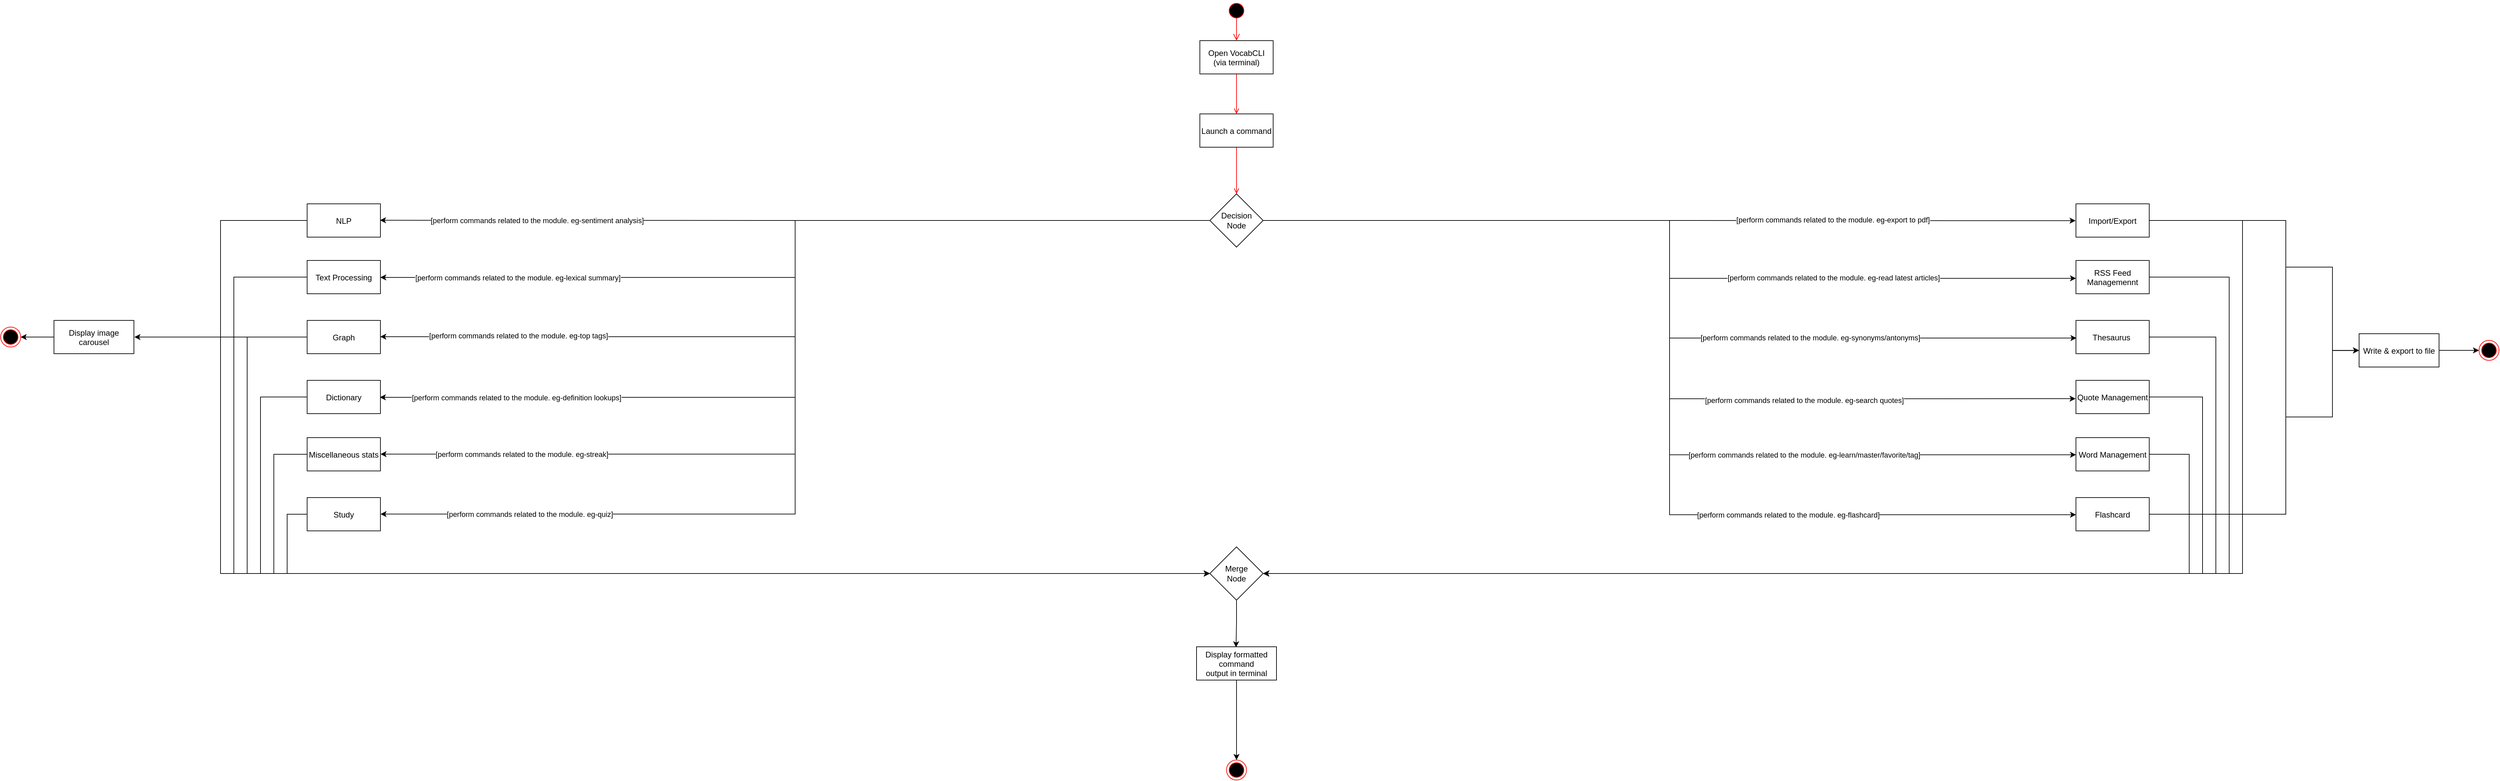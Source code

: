 <mxfile version="20.7.4" type="device"><diagram name="Page-1" id="e7e014a7-5840-1c2e-5031-d8a46d1fe8dd"><mxGraphModel dx="4307" dy="1107" grid="1" gridSize="10" guides="1" tooltips="1" connect="1" arrows="1" fold="1" page="1" pageScale="1" pageWidth="1169" pageHeight="826" background="none" math="0" shadow="0"><root><mxCell id="0"/><mxCell id="1" parent="0"/><mxCell id="6" value="" style="edgeStyle=elbowEdgeStyle;elbow=horizontal;verticalAlign=bottom;endArrow=open;endSize=8;strokeColor=#FF0000;endFill=1;rounded=0" parent="1" target="7" edge="1"><mxGeometry x="490" y="160" as="geometry"><mxPoint x="505" y="230" as="targetPoint"/><mxPoint x="505" y="190" as="sourcePoint"/></mxGeometry></mxCell><mxCell id="9" value="" style="endArrow=open;strokeColor=#FF0000;endFill=1;rounded=0" parent="1" source="7" target="8" edge="1"><mxGeometry relative="1" as="geometry"/></mxCell><mxCell id="11" value="" style="endArrow=open;strokeColor=#FF0000;endFill=1;rounded=0;entryX=0.5;entryY=0;entryDx=0;entryDy=0;" parent="1" source="8" target="NMVr2woEJcwZ9VGLBk0J-44" edge="1"><mxGeometry relative="1" as="geometry"><mxPoint x="505" y="460" as="targetPoint"/></mxGeometry></mxCell><mxCell id="7" value="Open VocabCLI&#10;(via terminal)" style="" parent="1" vertex="1"><mxGeometry x="450" y="230" width="110" height="50" as="geometry"/></mxCell><mxCell id="8" value="Launch a command" style="" parent="1" vertex="1"><mxGeometry x="450" y="340" width="110" height="50" as="geometry"/></mxCell><mxCell id="5" value="" style="ellipse;shape=startState;fillColor=#000000;strokeColor=#ff0000;" parent="1" vertex="1"><mxGeometry x="490" y="170" width="30" height="30" as="geometry"/></mxCell><mxCell id="NMVr2woEJcwZ9VGLBk0J-41" value="" style="ellipse;html=1;shape=endState;fillColor=#000000;strokeColor=#ff0000;" vertex="1" parent="1"><mxGeometry x="490" y="1310" width="30" height="30" as="geometry"/></mxCell><mxCell id="NMVr2woEJcwZ9VGLBk0J-45" style="edgeStyle=orthogonalEdgeStyle;rounded=0;orthogonalLoop=1;jettySize=auto;html=1;exitX=1;exitY=0.5;exitDx=0;exitDy=0;entryX=-0.005;entryY=0.506;entryDx=0;entryDy=0;entryPerimeter=0;" edge="1" parent="1" source="NMVr2woEJcwZ9VGLBk0J-44" target="NMVr2woEJcwZ9VGLBk0J-56"><mxGeometry relative="1" as="geometry"><mxPoint x="670" y="500" as="targetPoint"/></mxGeometry></mxCell><mxCell id="NMVr2woEJcwZ9VGLBk0J-89" value="[perform commands related to the module. eg-export to pdf]" style="edgeLabel;html=1;align=center;verticalAlign=middle;resizable=0;points=[];" vertex="1" connectable="0" parent="NMVr2woEJcwZ9VGLBk0J-45"><mxGeometry x="0.402" y="2" relative="1" as="geometry"><mxPoint as="offset"/></mxGeometry></mxCell><mxCell id="NMVr2woEJcwZ9VGLBk0J-46" style="edgeStyle=orthogonalEdgeStyle;rounded=0;orthogonalLoop=1;jettySize=auto;html=1;entryX=0.994;entryY=0.493;entryDx=0;entryDy=0;entryPerimeter=0;" edge="1" parent="1" source="NMVr2woEJcwZ9VGLBk0J-44" target="NMVr2woEJcwZ9VGLBk0J-47"><mxGeometry relative="1" as="geometry"><mxPoint x="310" y="500" as="targetPoint"/></mxGeometry></mxCell><mxCell id="NMVr2woEJcwZ9VGLBk0J-82" value="[perform commands related to the module. eg-sentiment analysis]" style="edgeLabel;html=1;align=center;verticalAlign=middle;resizable=0;points=[];" vertex="1" connectable="0" parent="NMVr2woEJcwZ9VGLBk0J-46"><mxGeometry x="0.74" y="-3" relative="1" as="geometry"><mxPoint x="73" y="3" as="offset"/></mxGeometry></mxCell><mxCell id="NMVr2woEJcwZ9VGLBk0J-61" style="edgeStyle=orthogonalEdgeStyle;rounded=0;orthogonalLoop=1;jettySize=auto;html=1;exitX=0;exitY=0.5;exitDx=0;exitDy=0;entryX=0.998;entryY=0.51;entryDx=0;entryDy=0;entryPerimeter=0;exitPerimeter=0;" edge="1" parent="1" source="NMVr2woEJcwZ9VGLBk0J-44" target="NMVr2woEJcwZ9VGLBk0J-54"><mxGeometry relative="1" as="geometry"/></mxCell><mxCell id="NMVr2woEJcwZ9VGLBk0J-84" value="[perform commands related to the module. eg-lexical summary]" style="edgeLabel;html=1;align=center;verticalAlign=middle;resizable=0;points=[];" vertex="1" connectable="0" parent="NMVr2woEJcwZ9VGLBk0J-61"><mxGeometry x="0.69" relative="1" as="geometry"><mxPoint as="offset"/></mxGeometry></mxCell><mxCell id="NMVr2woEJcwZ9VGLBk0J-62" style="edgeStyle=orthogonalEdgeStyle;rounded=0;orthogonalLoop=1;jettySize=auto;html=1;exitX=0;exitY=0.5;exitDx=0;exitDy=0;entryX=0.998;entryY=0.489;entryDx=0;entryDy=0;entryPerimeter=0;" edge="1" parent="1" source="NMVr2woEJcwZ9VGLBk0J-44" target="NMVr2woEJcwZ9VGLBk0J-48"><mxGeometry relative="1" as="geometry"/></mxCell><mxCell id="NMVr2woEJcwZ9VGLBk0J-85" value="[perform commands related to the module. eg-top tags]" style="edgeLabel;html=1;align=center;verticalAlign=middle;resizable=0;points=[];" vertex="1" connectable="0" parent="NMVr2woEJcwZ9VGLBk0J-62"><mxGeometry x="0.709" y="-2" relative="1" as="geometry"><mxPoint as="offset"/></mxGeometry></mxCell><mxCell id="NMVr2woEJcwZ9VGLBk0J-63" style="edgeStyle=orthogonalEdgeStyle;rounded=0;orthogonalLoop=1;jettySize=auto;html=1;exitX=0;exitY=0.5;exitDx=0;exitDy=0;entryX=1.001;entryY=0.496;entryDx=0;entryDy=0;entryPerimeter=0;" edge="1" parent="1" source="NMVr2woEJcwZ9VGLBk0J-44" target="NMVr2woEJcwZ9VGLBk0J-55"><mxGeometry relative="1" as="geometry"/></mxCell><mxCell id="NMVr2woEJcwZ9VGLBk0J-88" value="[perform commands related to the module. eg-streak]" style="edgeLabel;html=1;align=center;verticalAlign=middle;resizable=0;points=[];" vertex="1" connectable="0" parent="NMVr2woEJcwZ9VGLBk0J-63"><mxGeometry x="0.735" relative="1" as="geometry"><mxPoint as="offset"/></mxGeometry></mxCell><mxCell id="NMVr2woEJcwZ9VGLBk0J-64" style="edgeStyle=orthogonalEdgeStyle;rounded=0;orthogonalLoop=1;jettySize=auto;html=1;exitX=0;exitY=0.5;exitDx=0;exitDy=0;entryX=0.992;entryY=0.51;entryDx=0;entryDy=0;entryPerimeter=0;" edge="1" parent="1" source="NMVr2woEJcwZ9VGLBk0J-44" target="NMVr2woEJcwZ9VGLBk0J-49"><mxGeometry relative="1" as="geometry"/></mxCell><mxCell id="NMVr2woEJcwZ9VGLBk0J-87" value="[perform commands related to the module. eg-definition lookups]" style="edgeLabel;html=1;align=center;verticalAlign=middle;resizable=0;points=[];" vertex="1" connectable="0" parent="NMVr2woEJcwZ9VGLBk0J-64"><mxGeometry x="0.729" relative="1" as="geometry"><mxPoint as="offset"/></mxGeometry></mxCell><mxCell id="NMVr2woEJcwZ9VGLBk0J-65" style="edgeStyle=orthogonalEdgeStyle;rounded=0;orthogonalLoop=1;jettySize=auto;html=1;exitX=1;exitY=0.5;exitDx=0;exitDy=0;entryX=0.001;entryY=0.537;entryDx=0;entryDy=0;entryPerimeter=0;" edge="1" parent="1" source="NMVr2woEJcwZ9VGLBk0J-44" target="NMVr2woEJcwZ9VGLBk0J-53"><mxGeometry relative="1" as="geometry"/></mxCell><mxCell id="NMVr2woEJcwZ9VGLBk0J-90" value="[perform commands related to the module. eg-read latest articles]" style="edgeLabel;html=1;align=center;verticalAlign=middle;resizable=0;points=[];" vertex="1" connectable="0" parent="NMVr2woEJcwZ9VGLBk0J-65"><mxGeometry x="0.378" y="1" relative="1" as="geometry"><mxPoint x="42" as="offset"/></mxGeometry></mxCell><mxCell id="NMVr2woEJcwZ9VGLBk0J-66" style="edgeStyle=orthogonalEdgeStyle;rounded=0;orthogonalLoop=1;jettySize=auto;html=1;exitX=1;exitY=0.5;exitDx=0;exitDy=0;entryX=0.007;entryY=0.53;entryDx=0;entryDy=0;entryPerimeter=0;" edge="1" parent="1" source="NMVr2woEJcwZ9VGLBk0J-44" target="NMVr2woEJcwZ9VGLBk0J-51"><mxGeometry relative="1" as="geometry"/></mxCell><mxCell id="NMVr2woEJcwZ9VGLBk0J-91" value="[perform commands related to the module. eg-synonyms/antonyms]" style="edgeLabel;html=1;align=center;verticalAlign=middle;resizable=0;points=[];" vertex="1" connectable="0" parent="NMVr2woEJcwZ9VGLBk0J-66"><mxGeometry x="0.427" y="1" relative="1" as="geometry"><mxPoint as="offset"/></mxGeometry></mxCell><mxCell id="NMVr2woEJcwZ9VGLBk0J-44" value="Decision&lt;br&gt;Node" style="rhombus;whiteSpace=wrap;html=1;" vertex="1" parent="1"><mxGeometry x="465" y="460" width="80" height="80" as="geometry"/></mxCell><mxCell id="NMVr2woEJcwZ9VGLBk0J-71" style="edgeStyle=orthogonalEdgeStyle;rounded=0;orthogonalLoop=1;jettySize=auto;html=1;entryX=0;entryY=0.5;entryDx=0;entryDy=0;" edge="1" parent="1" source="NMVr2woEJcwZ9VGLBk0J-47" target="NMVr2woEJcwZ9VGLBk0J-69"><mxGeometry relative="1" as="geometry"><mxPoint x="-435.0" y="1130" as="targetPoint"/><Array as="points"><mxPoint x="-1020" y="500"/><mxPoint x="-1020" y="1030"/></Array></mxGeometry></mxCell><mxCell id="NMVr2woEJcwZ9VGLBk0J-47" value="NLP" style="" vertex="1" parent="1"><mxGeometry x="-890" y="475" width="110" height="50" as="geometry"/></mxCell><mxCell id="NMVr2woEJcwZ9VGLBk0J-73" style="edgeStyle=orthogonalEdgeStyle;rounded=0;orthogonalLoop=1;jettySize=auto;html=1;entryX=0;entryY=0.5;entryDx=0;entryDy=0;" edge="1" parent="1" source="NMVr2woEJcwZ9VGLBk0J-48" target="NMVr2woEJcwZ9VGLBk0J-69"><mxGeometry relative="1" as="geometry"><mxPoint x="-435.0" y="1130" as="targetPoint"/><Array as="points"><mxPoint x="-980" y="675"/><mxPoint x="-980" y="1030"/></Array></mxGeometry></mxCell><mxCell id="NMVr2woEJcwZ9VGLBk0J-107" style="edgeStyle=orthogonalEdgeStyle;rounded=0;orthogonalLoop=1;jettySize=auto;html=1;entryX=1.006;entryY=0.5;entryDx=0;entryDy=0;entryPerimeter=0;" edge="1" parent="1" source="NMVr2woEJcwZ9VGLBk0J-48" target="NMVr2woEJcwZ9VGLBk0J-102"><mxGeometry relative="1" as="geometry"/></mxCell><mxCell id="NMVr2woEJcwZ9VGLBk0J-48" value="Graph" style="" vertex="1" parent="1"><mxGeometry x="-890" y="650" width="110" height="50" as="geometry"/></mxCell><mxCell id="NMVr2woEJcwZ9VGLBk0J-74" style="edgeStyle=orthogonalEdgeStyle;rounded=0;orthogonalLoop=1;jettySize=auto;html=1;entryX=0;entryY=0.5;entryDx=0;entryDy=0;" edge="1" parent="1" source="NMVr2woEJcwZ9VGLBk0J-49" target="NMVr2woEJcwZ9VGLBk0J-69"><mxGeometry relative="1" as="geometry"><mxPoint x="-150" y="1160" as="targetPoint"/><Array as="points"><mxPoint x="-960" y="765"/><mxPoint x="-960" y="1030"/></Array></mxGeometry></mxCell><mxCell id="NMVr2woEJcwZ9VGLBk0J-49" value="Dictionary" style="" vertex="1" parent="1"><mxGeometry x="-890" y="740" width="110" height="50" as="geometry"/></mxCell><mxCell id="NMVr2woEJcwZ9VGLBk0J-80" style="edgeStyle=orthogonalEdgeStyle;rounded=0;orthogonalLoop=1;jettySize=auto;html=1;entryX=1;entryY=0.5;entryDx=0;entryDy=0;" edge="1" parent="1" source="NMVr2woEJcwZ9VGLBk0J-50" target="NMVr2woEJcwZ9VGLBk0J-69"><mxGeometry relative="1" as="geometry"><mxPoint x="1400" y="1120" as="targetPoint"/><Array as="points"><mxPoint x="1935" y="851"/><mxPoint x="1935" y="1030"/></Array></mxGeometry></mxCell><mxCell id="NMVr2woEJcwZ9VGLBk0J-50" value="Word Management" style="" vertex="1" parent="1"><mxGeometry x="1765" y="826" width="110" height="50" as="geometry"/></mxCell><mxCell id="NMVr2woEJcwZ9VGLBk0J-78" style="edgeStyle=orthogonalEdgeStyle;rounded=0;orthogonalLoop=1;jettySize=auto;html=1;entryX=1;entryY=0.5;entryDx=0;entryDy=0;" edge="1" parent="1" source="NMVr2woEJcwZ9VGLBk0J-51" target="NMVr2woEJcwZ9VGLBk0J-69"><mxGeometry relative="1" as="geometry"><mxPoint x="1380" y="1130" as="targetPoint"/><Array as="points"><mxPoint x="1975" y="675"/><mxPoint x="1975" y="1030"/></Array></mxGeometry></mxCell><mxCell id="NMVr2woEJcwZ9VGLBk0J-51" value="Thesaurus " style="" vertex="1" parent="1"><mxGeometry x="1765" y="650" width="110" height="50" as="geometry"/></mxCell><mxCell id="NMVr2woEJcwZ9VGLBk0J-79" style="edgeStyle=orthogonalEdgeStyle;rounded=0;orthogonalLoop=1;jettySize=auto;html=1;entryX=1;entryY=0.5;entryDx=0;entryDy=0;" edge="1" parent="1" source="NMVr2woEJcwZ9VGLBk0J-52" target="NMVr2woEJcwZ9VGLBk0J-69"><mxGeometry relative="1" as="geometry"><mxPoint x="1380" y="1130" as="targetPoint"/><Array as="points"><mxPoint x="1955" y="765"/><mxPoint x="1955" y="1030"/></Array></mxGeometry></mxCell><mxCell id="NMVr2woEJcwZ9VGLBk0J-52" value="Quote Management" style="" vertex="1" parent="1"><mxGeometry x="1765" y="740" width="110" height="50" as="geometry"/></mxCell><mxCell id="NMVr2woEJcwZ9VGLBk0J-77" style="edgeStyle=orthogonalEdgeStyle;rounded=0;orthogonalLoop=1;jettySize=auto;html=1;entryX=1;entryY=0.5;entryDx=0;entryDy=0;" edge="1" parent="1" source="NMVr2woEJcwZ9VGLBk0J-53" target="NMVr2woEJcwZ9VGLBk0J-69"><mxGeometry relative="1" as="geometry"><mxPoint x="1380" y="1130" as="targetPoint"/><Array as="points"><mxPoint x="1995" y="585"/><mxPoint x="1995" y="1030"/></Array></mxGeometry></mxCell><mxCell id="NMVr2woEJcwZ9VGLBk0J-53" value="RSS Feed &#10;Managemennt" style="" vertex="1" parent="1"><mxGeometry x="1765" y="560" width="110" height="50" as="geometry"/></mxCell><mxCell id="NMVr2woEJcwZ9VGLBk0J-72" style="edgeStyle=orthogonalEdgeStyle;rounded=0;orthogonalLoop=1;jettySize=auto;html=1;entryX=0;entryY=0.5;entryDx=0;entryDy=0;" edge="1" parent="1" source="NMVr2woEJcwZ9VGLBk0J-54" target="NMVr2woEJcwZ9VGLBk0J-69"><mxGeometry relative="1" as="geometry"><mxPoint x="251.6" y="1110" as="targetPoint"/><Array as="points"><mxPoint x="-1000" y="585"/><mxPoint x="-1000" y="1030"/></Array></mxGeometry></mxCell><mxCell id="NMVr2woEJcwZ9VGLBk0J-54" value="Text Processing" style="" vertex="1" parent="1"><mxGeometry x="-890" y="560" width="110" height="50" as="geometry"/></mxCell><mxCell id="NMVr2woEJcwZ9VGLBk0J-75" style="edgeStyle=orthogonalEdgeStyle;rounded=0;orthogonalLoop=1;jettySize=auto;html=1;entryX=0;entryY=0.5;entryDx=0;entryDy=0;" edge="1" parent="1" source="NMVr2woEJcwZ9VGLBk0J-55" target="NMVr2woEJcwZ9VGLBk0J-69"><mxGeometry relative="1" as="geometry"><mxPoint x="-435.0" y="1130" as="targetPoint"/><Array as="points"><mxPoint x="-940" y="851"/><mxPoint x="-940" y="1030"/></Array></mxGeometry></mxCell><mxCell id="NMVr2woEJcwZ9VGLBk0J-55" value="Miscellaneous stats" style="" vertex="1" parent="1"><mxGeometry x="-890" y="826" width="110" height="50" as="geometry"/></mxCell><mxCell id="NMVr2woEJcwZ9VGLBk0J-76" style="edgeStyle=orthogonalEdgeStyle;rounded=0;orthogonalLoop=1;jettySize=auto;html=1;entryX=1;entryY=0.5;entryDx=0;entryDy=0;" edge="1" parent="1" source="NMVr2woEJcwZ9VGLBk0J-56" target="NMVr2woEJcwZ9VGLBk0J-69"><mxGeometry relative="1" as="geometry"><mxPoint x="530" y="1140" as="targetPoint"/><Array as="points"><mxPoint x="2015" y="500"/><mxPoint x="2015" y="1030"/></Array></mxGeometry></mxCell><mxCell id="NMVr2woEJcwZ9VGLBk0J-111" style="edgeStyle=orthogonalEdgeStyle;rounded=0;orthogonalLoop=1;jettySize=auto;html=1;entryX=-0.001;entryY=0.504;entryDx=0;entryDy=0;entryPerimeter=0;" edge="1" parent="1" source="NMVr2woEJcwZ9VGLBk0J-56" target="NMVr2woEJcwZ9VGLBk0J-101"><mxGeometry relative="1" as="geometry"><mxPoint x="2140" y="800" as="targetPoint"/><Array as="points"><mxPoint x="2080" y="500"/><mxPoint x="2080" y="795"/><mxPoint x="2150" y="795"/><mxPoint x="2150" y="695"/></Array></mxGeometry></mxCell><mxCell id="NMVr2woEJcwZ9VGLBk0J-56" value="Import/Export" style="" vertex="1" parent="1"><mxGeometry x="1765" y="475" width="110" height="50" as="geometry"/></mxCell><mxCell id="NMVr2woEJcwZ9VGLBk0J-67" style="edgeStyle=orthogonalEdgeStyle;rounded=0;orthogonalLoop=1;jettySize=auto;html=1;exitX=1;exitY=0.5;exitDx=0;exitDy=0;entryX=-0.005;entryY=0.551;entryDx=0;entryDy=0;entryPerimeter=0;" edge="1" parent="1" source="NMVr2woEJcwZ9VGLBk0J-44" target="NMVr2woEJcwZ9VGLBk0J-52"><mxGeometry relative="1" as="geometry"><mxPoint x="555.0" y="510" as="sourcePoint"/><mxPoint x="920.77" y="686.5" as="targetPoint"/></mxGeometry></mxCell><mxCell id="NMVr2woEJcwZ9VGLBk0J-92" value="[perform commands related to the module. eg-search quotes]" style="edgeLabel;html=1;align=center;verticalAlign=middle;resizable=0;points=[];" vertex="1" connectable="0" parent="NMVr2woEJcwZ9VGLBk0J-67"><mxGeometry x="0.451" y="-2" relative="1" as="geometry"><mxPoint as="offset"/></mxGeometry></mxCell><mxCell id="NMVr2woEJcwZ9VGLBk0J-68" style="edgeStyle=orthogonalEdgeStyle;rounded=0;orthogonalLoop=1;jettySize=auto;html=1;exitX=1;exitY=0.5;exitDx=0;exitDy=0;entryX=0.001;entryY=0.514;entryDx=0;entryDy=0;entryPerimeter=0;" edge="1" parent="1" source="NMVr2woEJcwZ9VGLBk0J-44" target="NMVr2woEJcwZ9VGLBk0J-50"><mxGeometry relative="1" as="geometry"><mxPoint x="565.0" y="520" as="sourcePoint"/><mxPoint x="930.77" y="696.5" as="targetPoint"/></mxGeometry></mxCell><mxCell id="NMVr2woEJcwZ9VGLBk0J-93" value="[perform commands related to the module. eg-learn/master/favorite/tag]" style="edgeLabel;html=1;align=center;verticalAlign=middle;resizable=0;points=[];" vertex="1" connectable="0" parent="NMVr2woEJcwZ9VGLBk0J-68"><mxGeometry x="0.48" relative="1" as="geometry"><mxPoint as="offset"/></mxGeometry></mxCell><mxCell id="NMVr2woEJcwZ9VGLBk0J-100" style="edgeStyle=orthogonalEdgeStyle;rounded=0;orthogonalLoop=1;jettySize=auto;html=1;exitX=0.5;exitY=1;exitDx=0;exitDy=0;entryX=0.494;entryY=0.016;entryDx=0;entryDy=0;entryPerimeter=0;" edge="1" parent="1" source="NMVr2woEJcwZ9VGLBk0J-69" target="NMVr2woEJcwZ9VGLBk0J-95"><mxGeometry relative="1" as="geometry"/></mxCell><mxCell id="NMVr2woEJcwZ9VGLBk0J-69" value="Merge&lt;br&gt;Node" style="rhombus;whiteSpace=wrap;html=1;" vertex="1" parent="1"><mxGeometry x="465" y="990" width="80" height="80" as="geometry"/></mxCell><mxCell id="NMVr2woEJcwZ9VGLBk0J-114" style="edgeStyle=orthogonalEdgeStyle;rounded=0;orthogonalLoop=1;jettySize=auto;html=1;entryX=0.5;entryY=0;entryDx=0;entryDy=0;" edge="1" parent="1" source="NMVr2woEJcwZ9VGLBk0J-95" target="NMVr2woEJcwZ9VGLBk0J-41"><mxGeometry relative="1" as="geometry"/></mxCell><mxCell id="NMVr2woEJcwZ9VGLBk0J-95" value="Display formatted &#10;command &#10;output in terminal" style="" vertex="1" parent="1"><mxGeometry x="445" y="1140" width="120" height="50" as="geometry"/></mxCell><mxCell id="NMVr2woEJcwZ9VGLBk0J-96" style="edgeStyle=orthogonalEdgeStyle;rounded=0;orthogonalLoop=1;jettySize=auto;html=1;exitX=0;exitY=0.5;exitDx=0;exitDy=0;entryX=1.001;entryY=0.496;entryDx=0;entryDy=0;entryPerimeter=0;" edge="1" parent="1" target="NMVr2woEJcwZ9VGLBk0J-98" source="NMVr2woEJcwZ9VGLBk0J-44"><mxGeometry relative="1" as="geometry"><mxPoint x="465" y="590" as="sourcePoint"/></mxGeometry></mxCell><mxCell id="NMVr2woEJcwZ9VGLBk0J-97" value="[perform commands related to the module. eg-quiz]" style="edgeLabel;html=1;align=center;verticalAlign=middle;resizable=0;points=[];" vertex="1" connectable="0" parent="NMVr2woEJcwZ9VGLBk0J-96"><mxGeometry x="0.735" relative="1" as="geometry"><mxPoint as="offset"/></mxGeometry></mxCell><mxCell id="NMVr2woEJcwZ9VGLBk0J-99" style="edgeStyle=orthogonalEdgeStyle;rounded=0;orthogonalLoop=1;jettySize=auto;html=1;entryX=0;entryY=0.5;entryDx=0;entryDy=0;" edge="1" parent="1" source="NMVr2woEJcwZ9VGLBk0J-98" target="NMVr2woEJcwZ9VGLBk0J-69"><mxGeometry relative="1" as="geometry"><Array as="points"><mxPoint x="-920" y="941"/><mxPoint x="-920" y="1030"/></Array></mxGeometry></mxCell><mxCell id="NMVr2woEJcwZ9VGLBk0J-98" value="Study" style="" vertex="1" parent="1"><mxGeometry x="-890" y="916" width="110" height="50" as="geometry"/></mxCell><mxCell id="NMVr2woEJcwZ9VGLBk0J-113" style="edgeStyle=orthogonalEdgeStyle;rounded=0;orthogonalLoop=1;jettySize=auto;html=1;entryX=0;entryY=0.5;entryDx=0;entryDy=0;" edge="1" parent="1" source="NMVr2woEJcwZ9VGLBk0J-101" target="NMVr2woEJcwZ9VGLBk0J-112"><mxGeometry relative="1" as="geometry"/></mxCell><mxCell id="NMVr2woEJcwZ9VGLBk0J-101" value="Write &amp; export to file" style="" vertex="1" parent="1"><mxGeometry x="2190" y="670" width="120" height="50" as="geometry"/></mxCell><mxCell id="NMVr2woEJcwZ9VGLBk0J-109" style="edgeStyle=orthogonalEdgeStyle;rounded=0;orthogonalLoop=1;jettySize=auto;html=1;entryX=1;entryY=0.5;entryDx=0;entryDy=0;" edge="1" parent="1" source="NMVr2woEJcwZ9VGLBk0J-102" target="NMVr2woEJcwZ9VGLBk0J-108"><mxGeometry relative="1" as="geometry"/></mxCell><mxCell id="NMVr2woEJcwZ9VGLBk0J-102" value="Display image &#10;carousel" style="" vertex="1" parent="1"><mxGeometry x="-1270" y="650" width="120" height="50" as="geometry"/></mxCell><mxCell id="NMVr2woEJcwZ9VGLBk0J-110" style="edgeStyle=orthogonalEdgeStyle;rounded=0;orthogonalLoop=1;jettySize=auto;html=1;" edge="1" parent="1" source="NMVr2woEJcwZ9VGLBk0J-103"><mxGeometry relative="1" as="geometry"><mxPoint x="2190" y="695" as="targetPoint"/><Array as="points"><mxPoint x="2080" y="941"/><mxPoint x="2080" y="570"/><mxPoint x="2150" y="570"/><mxPoint x="2150" y="695"/></Array></mxGeometry></mxCell><mxCell id="NMVr2woEJcwZ9VGLBk0J-103" value="Flashcard" style="" vertex="1" parent="1"><mxGeometry x="1765" y="916" width="110" height="50" as="geometry"/></mxCell><mxCell id="NMVr2woEJcwZ9VGLBk0J-104" style="edgeStyle=orthogonalEdgeStyle;rounded=0;orthogonalLoop=1;jettySize=auto;html=1;exitX=1;exitY=0.5;exitDx=0;exitDy=0;entryX=0.001;entryY=0.514;entryDx=0;entryDy=0;entryPerimeter=0;" edge="1" parent="1" target="NMVr2woEJcwZ9VGLBk0J-103" source="NMVr2woEJcwZ9VGLBk0J-44"><mxGeometry relative="1" as="geometry"><mxPoint x="545.0" y="590.0" as="sourcePoint"/><mxPoint x="930.77" y="786.5" as="targetPoint"/></mxGeometry></mxCell><mxCell id="NMVr2woEJcwZ9VGLBk0J-105" value="[perform commands related to the module. eg-flashcard]" style="edgeLabel;html=1;align=center;verticalAlign=middle;resizable=0;points=[];" vertex="1" connectable="0" parent="NMVr2woEJcwZ9VGLBk0J-104"><mxGeometry x="0.48" relative="1" as="geometry"><mxPoint as="offset"/></mxGeometry></mxCell><mxCell id="NMVr2woEJcwZ9VGLBk0J-108" value="" style="ellipse;html=1;shape=endState;fillColor=#000000;strokeColor=#ff0000;" vertex="1" parent="1"><mxGeometry x="-1350" y="660" width="30" height="30" as="geometry"/></mxCell><mxCell id="NMVr2woEJcwZ9VGLBk0J-112" value="" style="ellipse;html=1;shape=endState;fillColor=#000000;strokeColor=#ff0000;" vertex="1" parent="1"><mxGeometry x="2370" y="680" width="30" height="30" as="geometry"/></mxCell></root></mxGraphModel></diagram></mxfile>